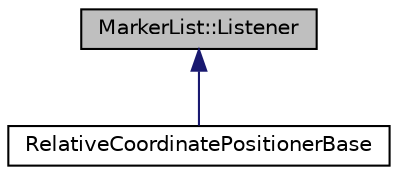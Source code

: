 digraph "MarkerList::Listener"
{
  bgcolor="transparent";
  edge [fontname="Helvetica",fontsize="10",labelfontname="Helvetica",labelfontsize="10"];
  node [fontname="Helvetica",fontsize="10",shape=record];
  Node0 [label="MarkerList::Listener",height=0.2,width=0.4,color="black", fillcolor="grey75", style="filled", fontcolor="black"];
  Node0 -> Node1 [dir="back",color="midnightblue",fontsize="10",style="solid",fontname="Helvetica"];
  Node1 [label="RelativeCoordinatePositionerBase",height=0.2,width=0.4,color="black",URL="$classRelativeCoordinatePositionerBase.html",tooltip="Base class for Component::Positioners that are based upon relative coordinates. "];
}
